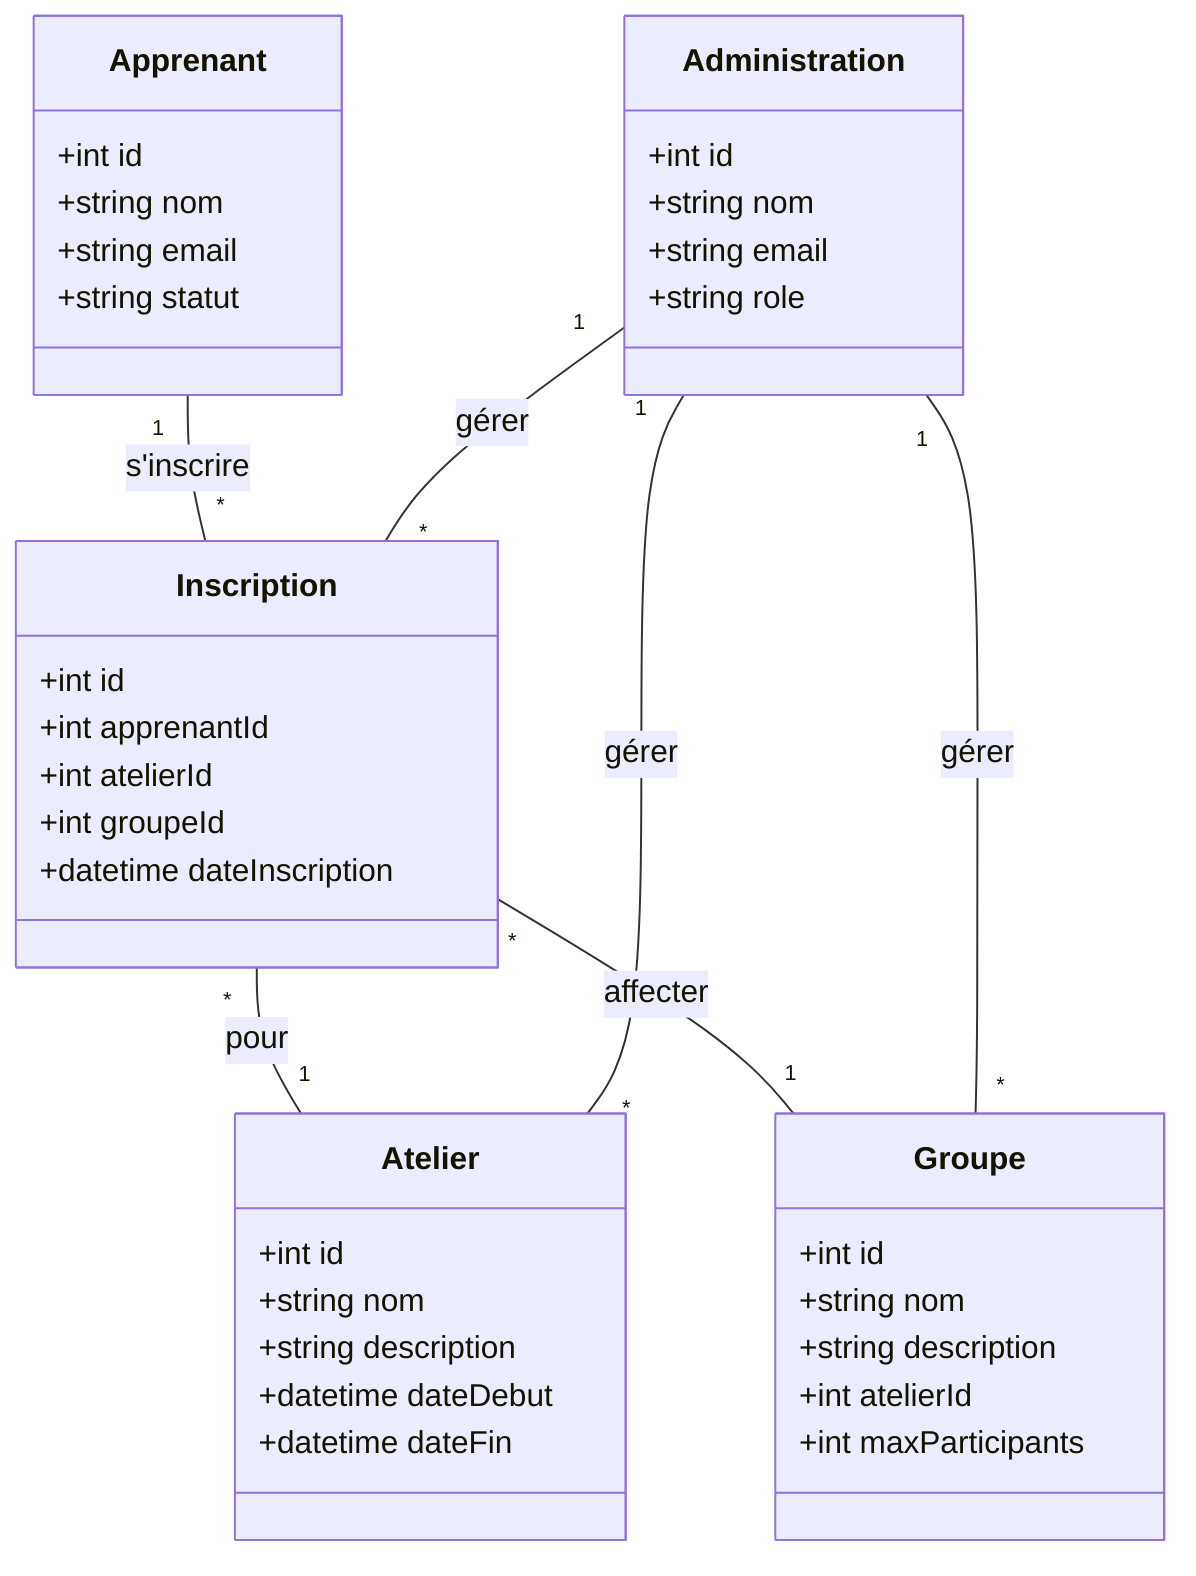 classDiagram
    class Apprenant {
        +int id
        +string nom
        +string email
        +string statut
    }

    class Administration {
        +int id
        +string nom
        +string email
        +string role
    }

    class Atelier {
        +int id
        +string nom
        +string description
        +datetime dateDebut
        +datetime dateFin
    }

    class Groupe {
        +int id
        +string nom
        +string description
        +int atelierId
        +int maxParticipants
    }

    class Inscription {
        +int id
        +int apprenantId
        +int atelierId
        +int groupeId
        +datetime dateInscription
    }

    Apprenant "1" -- "*" Inscription : s'inscrire
    Inscription "*" -- "1" Atelier : pour
    Inscription "*" -- "1" Groupe : affecter
    Administration "1" -- "*" Atelier : gérer
    Administration "1" -- "*" Groupe : gérer
    Administration "1" -- "*" Inscription : gérer